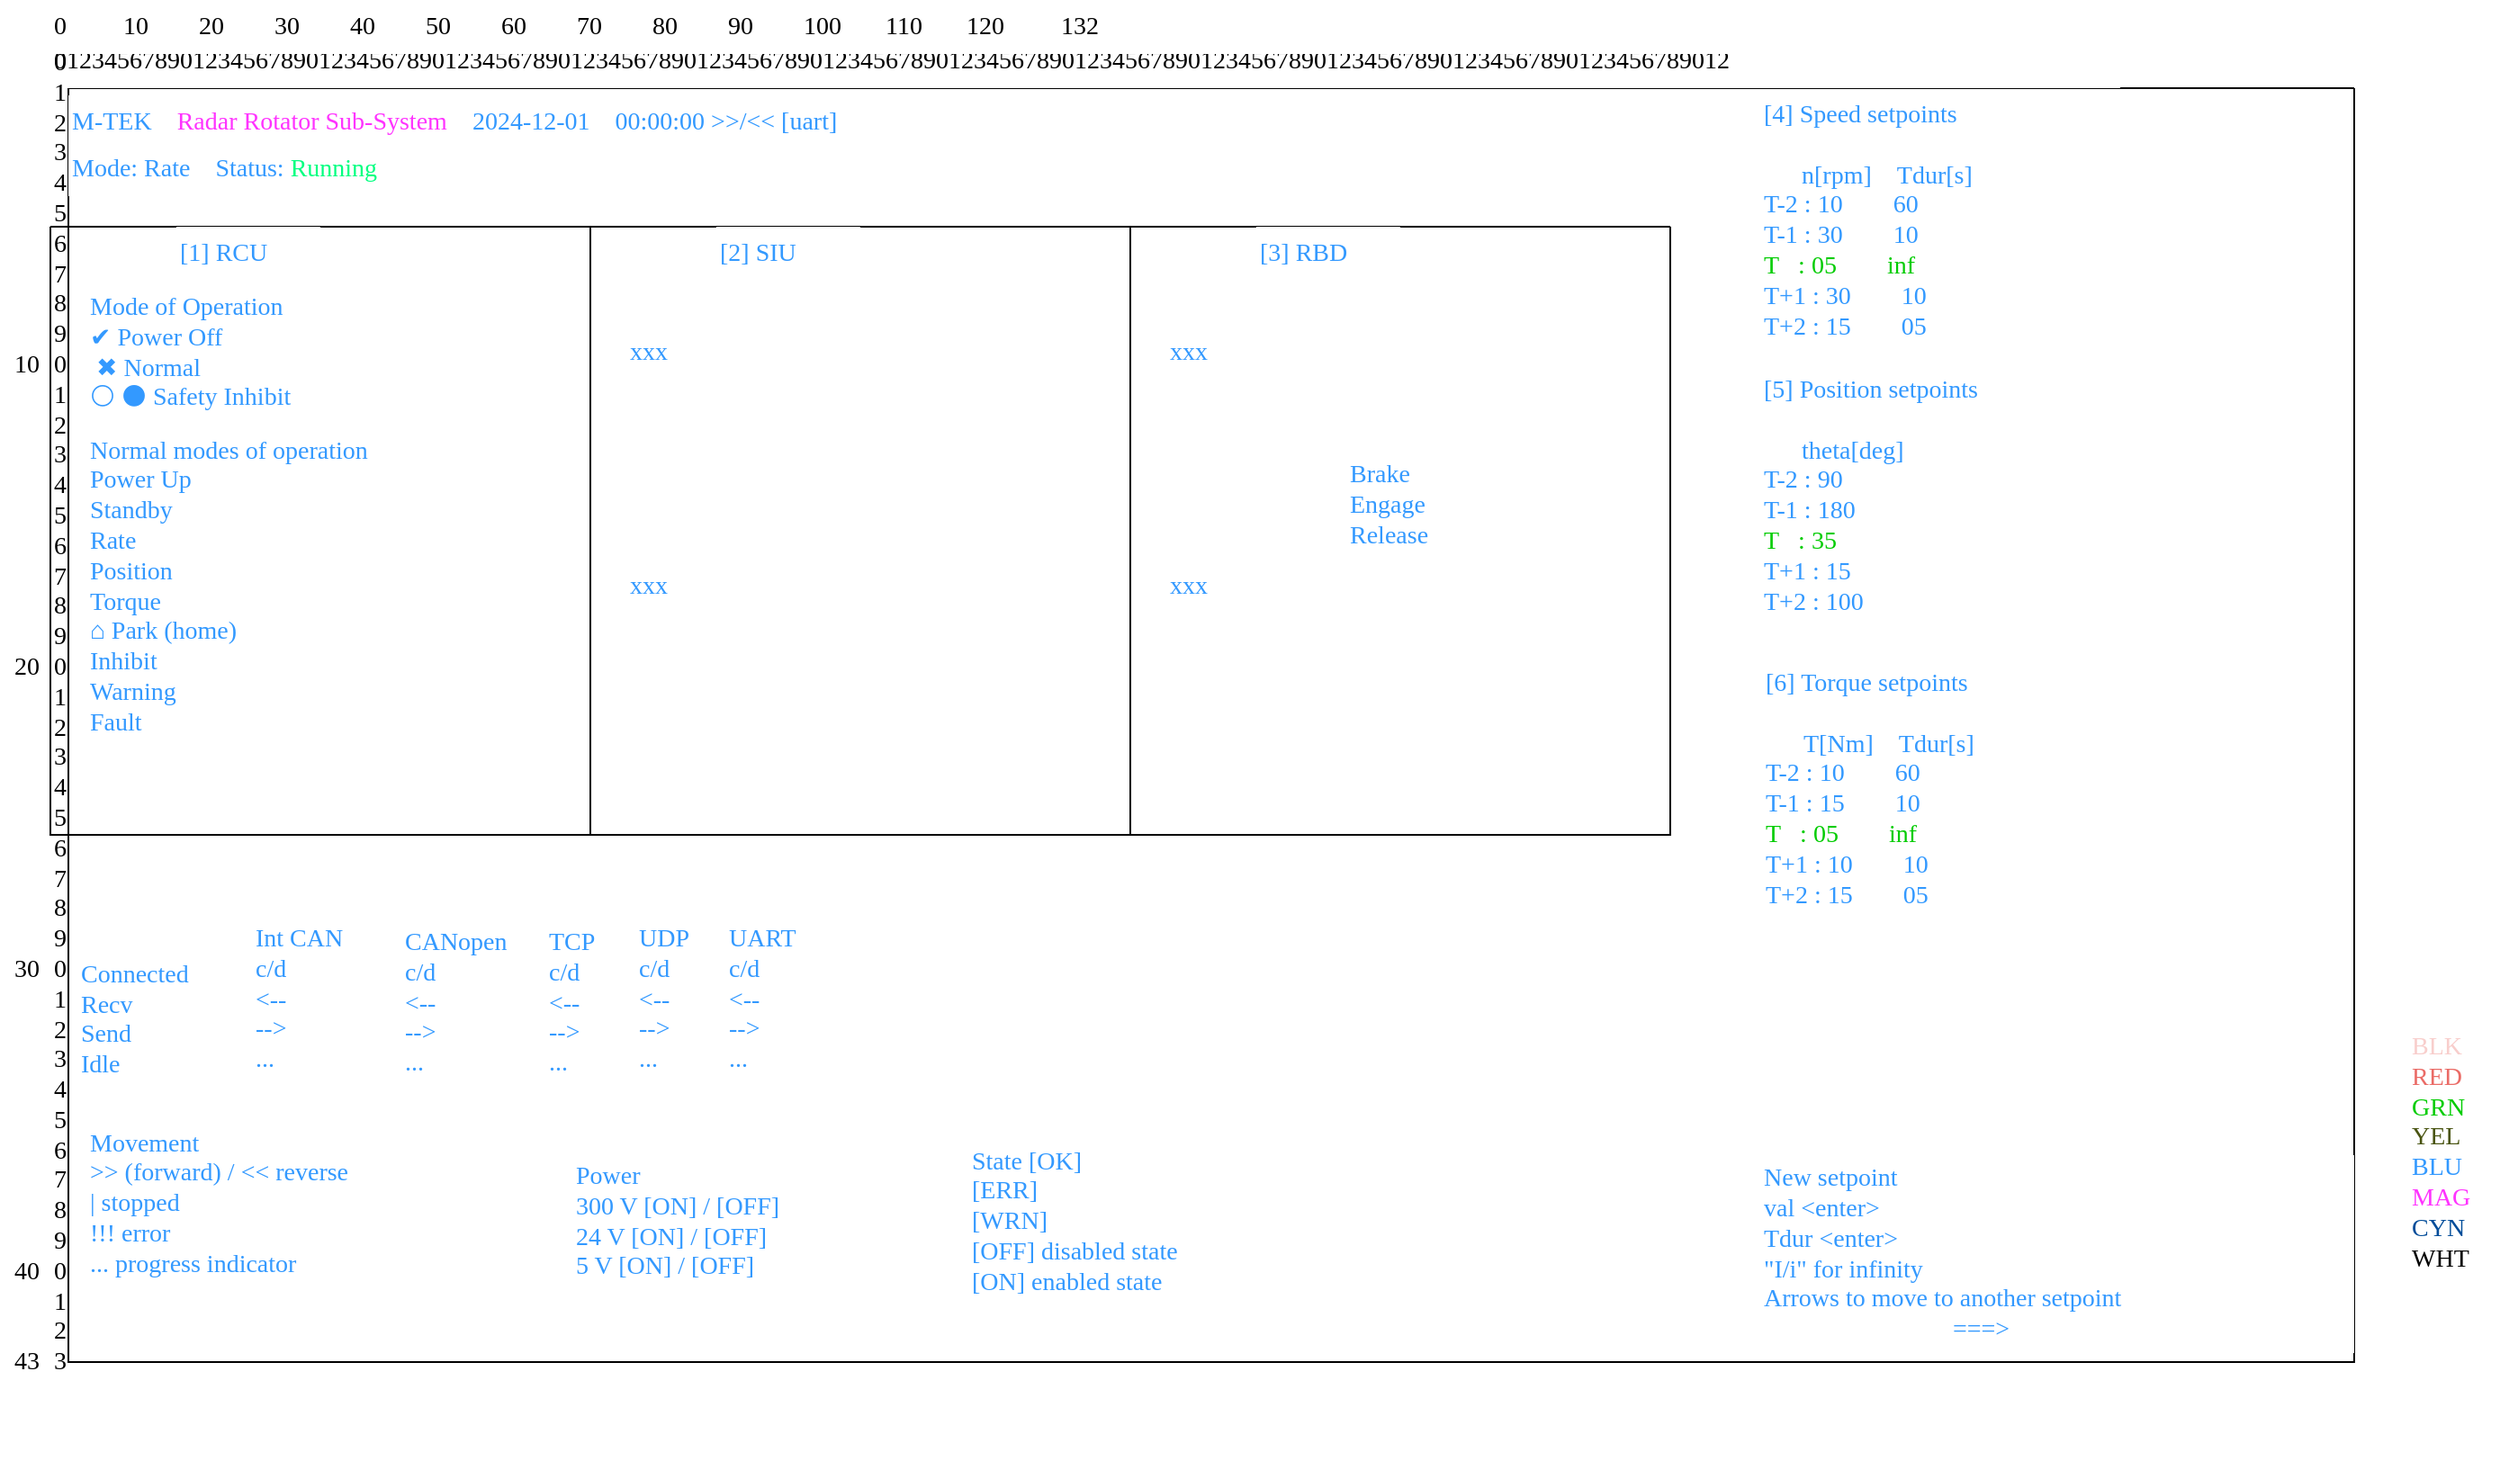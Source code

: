 <mxfile version="25.0.3">
  <diagram name="Page-1" id="gYPdV5KYoYjTxZCbX4Au">
    <mxGraphModel dx="3088" dy="1907" grid="1" gridSize="10" guides="1" tooltips="1" connect="1" arrows="1" fold="1" page="1" pageScale="1" pageWidth="1654" pageHeight="1169" math="0" shadow="0">
      <root>
        <mxCell id="0" />
        <mxCell id="1" parent="0" />
        <mxCell id="oLKlljd090616Nfrw5Nb-1" value="``````````````````````````````````````````" style="swimlane;startSize=0;fontFamily=Lucida Console;fontSize=14;" parent="1" vertex="1">
          <mxGeometry x="20" y="10" width="1270" height="708" as="geometry" />
        </mxCell>
        <mxCell id="LSzqvkUK99cfRbp6Mw0R-2" value="&#xa;" style="swimlane;startSize=0;fontFamily=Lucida Console;fontSize=14;" vertex="1" parent="oLKlljd090616Nfrw5Nb-1">
          <mxGeometry x="-10" y="77" width="300" height="338" as="geometry" />
        </mxCell>
        <mxCell id="LSzqvkUK99cfRbp6Mw0R-15" value="&lt;div&gt;&lt;span style=&quot;background-color: initial;&quot;&gt;&lt;font color=&quot;#3399ff&quot;&gt;Mode of Operation&lt;/font&gt;&lt;/span&gt;&lt;/div&gt;&lt;div&gt;&lt;font color=&quot;#3399ff&quot;&gt;&lt;div&gt;✔&amp;nbsp;Power Off&lt;/div&gt;&lt;div&gt;&amp;nbsp;✖ Normal&amp;nbsp;&lt;/div&gt;&lt;div&gt;⚪ ⚫&amp;nbsp;Safety Inhibit&lt;/div&gt;&lt;/font&gt;&lt;/div&gt;" style="text;html=1;align=left;verticalAlign=middle;resizable=0;points=[];autosize=1;strokeColor=none;fillColor=default;fontFamily=Lucida Console;fontSize=14;" vertex="1" parent="LSzqvkUK99cfRbp6Mw0R-2">
          <mxGeometry x="20" y="30" width="200" height="80" as="geometry" />
        </mxCell>
        <mxCell id="LSzqvkUK99cfRbp6Mw0R-17" value="&lt;div&gt;&lt;span style=&quot;color: rgb(51, 153, 255); background-color: initial;&quot;&gt;Normal modes of operation&lt;/span&gt;&lt;/div&gt;&lt;div&gt;&lt;span style=&quot;background-color: initial;&quot;&gt;&lt;font color=&quot;#3399ff&quot;&gt;&lt;div style=&quot;&quot;&gt;Power Up&lt;/div&gt;&lt;div style=&quot;&quot;&gt;Standby&lt;/div&gt;&lt;div style=&quot;&quot;&gt;Rate&amp;nbsp;&lt;/div&gt;&lt;div style=&quot;&quot;&gt;Position&lt;/div&gt;&lt;div style=&quot;&quot;&gt;Torque&amp;nbsp;&lt;/div&gt;&lt;/font&gt;&lt;/span&gt;&lt;span style=&quot;background-color: initial;&quot;&gt;&lt;font color=&quot;#3399ff&quot;&gt;&lt;div style=&quot;&quot;&gt;&lt;span style=&quot;background-color: initial; color: rgb(0, 0, 0);&quot;&gt;&lt;font color=&quot;#3399ff&quot;&gt;⌂&amp;nbsp;&lt;/font&gt;&lt;/span&gt;Park (home)&lt;/div&gt;&lt;div style=&quot;&quot;&gt;Inhibit&lt;/div&gt;&lt;div style=&quot;&quot;&gt;Warning&lt;/div&gt;&lt;div style=&quot;&quot;&gt;Fault&amp;nbsp;&lt;/div&gt;&lt;/font&gt;&lt;/span&gt;&lt;/div&gt;" style="text;html=1;align=left;verticalAlign=middle;resizable=0;points=[];autosize=1;strokeColor=none;fillColor=default;fontFamily=Lucida Console;fontSize=14;" vertex="1" parent="LSzqvkUK99cfRbp6Mw0R-2">
          <mxGeometry x="20" y="110" width="230" height="180" as="geometry" />
        </mxCell>
        <mxCell id="LSzqvkUK99cfRbp6Mw0R-18" value="&lt;div&gt;&lt;font color=&quot;#3399ff&quot;&gt;[1] RCU&lt;/font&gt;&lt;/div&gt;" style="text;html=1;align=left;verticalAlign=middle;resizable=0;points=[];autosize=1;strokeColor=none;fillColor=default;fontFamily=Lucida Console;fontSize=14;" vertex="1" parent="LSzqvkUK99cfRbp6Mw0R-2">
          <mxGeometry x="70" width="80" height="30" as="geometry" />
        </mxCell>
        <mxCell id="oLKlljd090616Nfrw5Nb-26" value="&lt;div&gt;&lt;font color=&quot;#3399ff&quot;&gt;Movement&lt;/font&gt;&lt;/div&gt;&lt;div&gt;&lt;font color=&quot;#3399ff&quot;&gt;&amp;gt;&amp;gt; (forward) / &amp;lt;&amp;lt; reverse&lt;/font&gt;&lt;/div&gt;&lt;div&gt;&lt;font color=&quot;#3399ff&quot;&gt;| stopped&lt;/font&gt;&lt;/div&gt;&lt;div&gt;&lt;font color=&quot;#3399ff&quot;&gt;!!! error&lt;/font&gt;&lt;/div&gt;&lt;div&gt;&lt;font color=&quot;#3399ff&quot;&gt;... progress indicator&lt;/font&gt;&lt;/div&gt;" style="text;html=1;align=left;verticalAlign=middle;resizable=0;points=[];autosize=1;strokeColor=none;fillColor=default;fontFamily=Lucida Console;fontSize=14;" parent="oLKlljd090616Nfrw5Nb-1" vertex="1">
          <mxGeometry x="10" y="570" width="230" height="100" as="geometry" />
        </mxCell>
        <mxCell id="oLKlljd090616Nfrw5Nb-27" value="&lt;div&gt;&lt;font color=&quot;#3399ff&quot;&gt;Power&lt;/font&gt;&lt;/div&gt;&lt;div&gt;&lt;font color=&quot;#3399ff&quot;&gt;300 V [ON] / [OFF]&lt;/font&gt;&lt;/div&gt;&lt;div&gt;&lt;span style=&quot;color: rgb(51, 153, 255);&quot;&gt;24 V [ON] / [OFF]&lt;/span&gt;&lt;font color=&quot;#3399ff&quot;&gt;&lt;/font&gt;&lt;/div&gt;&lt;div&gt;&lt;span style=&quot;color: rgb(51, 153, 255);&quot;&gt;5 V [ON] / [OFF]&lt;/span&gt;&lt;span style=&quot;color: rgb(51, 153, 255);&quot;&gt;&lt;/span&gt;&lt;/div&gt;" style="text;html=1;align=left;verticalAlign=middle;resizable=0;points=[];autosize=1;strokeColor=none;fillColor=default;fontFamily=Lucida Console;fontSize=14;" parent="oLKlljd090616Nfrw5Nb-1" vertex="1">
          <mxGeometry x="280" y="590" width="180" height="80" as="geometry" />
        </mxCell>
        <mxCell id="oLKlljd090616Nfrw5Nb-18" value="&lt;font color=&quot;#3399ff&quot;&gt;State [OK]&amp;nbsp;&lt;/font&gt;&lt;div&gt;&lt;font color=&quot;#3399ff&quot;&gt;[ERR]&amp;nbsp;&lt;/font&gt;&lt;/div&gt;&lt;div&gt;&lt;font color=&quot;#3399ff&quot;&gt;[WRN]&lt;/font&gt;&lt;/div&gt;&lt;div&gt;&lt;font color=&quot;#3399ff&quot;&gt;[OFF] disabled state&lt;/font&gt;&lt;/div&gt;&lt;div&gt;&lt;font color=&quot;#3399ff&quot;&gt;[ON] enabled state&lt;/font&gt;&lt;/div&gt;" style="text;html=1;align=left;verticalAlign=middle;resizable=0;points=[];autosize=1;strokeColor=none;fillColor=default;fontFamily=Lucida Console;fontSize=14;" parent="oLKlljd090616Nfrw5Nb-1" vertex="1">
          <mxGeometry x="500" y="580" width="190" height="100" as="geometry" />
        </mxCell>
        <mxCell id="LSzqvkUK99cfRbp6Mw0R-57" value="&#xa;" style="swimlane;startSize=0;fontFamily=Lucida Console;fontSize=14;" vertex="1" parent="oLKlljd090616Nfrw5Nb-1">
          <mxGeometry x="290" y="77" width="300" height="338" as="geometry" />
        </mxCell>
        <mxCell id="LSzqvkUK99cfRbp6Mw0R-58" value="&lt;div&gt;&lt;font color=&quot;#3399ff&quot;&gt;xxx&lt;/font&gt;&lt;/div&gt;" style="text;html=1;align=left;verticalAlign=middle;resizable=0;points=[];autosize=1;strokeColor=none;fillColor=default;fontFamily=Lucida Console;fontSize=14;" vertex="1" parent="LSzqvkUK99cfRbp6Mw0R-57">
          <mxGeometry x="20" y="55" width="50" height="30" as="geometry" />
        </mxCell>
        <mxCell id="LSzqvkUK99cfRbp6Mw0R-59" value="&lt;div&gt;&lt;font color=&quot;#3399ff&quot;&gt;xxx&lt;/font&gt;&lt;/div&gt;" style="text;html=1;align=left;verticalAlign=middle;resizable=0;points=[];autosize=1;strokeColor=none;fillColor=default;fontFamily=Lucida Console;fontSize=14;" vertex="1" parent="LSzqvkUK99cfRbp6Mw0R-57">
          <mxGeometry x="20" y="185" width="50" height="30" as="geometry" />
        </mxCell>
        <mxCell id="LSzqvkUK99cfRbp6Mw0R-60" value="&lt;div&gt;&lt;font color=&quot;#3399ff&quot;&gt;[2] SIU&lt;/font&gt;&lt;/div&gt;" style="text;html=1;align=left;verticalAlign=middle;resizable=0;points=[];autosize=1;strokeColor=none;fillColor=default;fontFamily=Lucida Console;fontSize=14;" vertex="1" parent="LSzqvkUK99cfRbp6Mw0R-57">
          <mxGeometry x="70" width="80" height="30" as="geometry" />
        </mxCell>
        <mxCell id="LSzqvkUK99cfRbp6Mw0R-61" value="&#xa;" style="swimlane;startSize=0;fontFamily=Lucida Console;fontSize=14;" vertex="1" parent="oLKlljd090616Nfrw5Nb-1">
          <mxGeometry x="590" y="77" width="300" height="338" as="geometry" />
        </mxCell>
        <mxCell id="LSzqvkUK99cfRbp6Mw0R-62" value="&lt;div&gt;&lt;font color=&quot;#3399ff&quot;&gt;xxx&lt;/font&gt;&lt;/div&gt;" style="text;html=1;align=left;verticalAlign=middle;resizable=0;points=[];autosize=1;strokeColor=none;fillColor=default;fontFamily=Lucida Console;fontSize=14;" vertex="1" parent="LSzqvkUK99cfRbp6Mw0R-61">
          <mxGeometry x="20" y="55" width="50" height="30" as="geometry" />
        </mxCell>
        <mxCell id="LSzqvkUK99cfRbp6Mw0R-63" value="&lt;div&gt;&lt;font color=&quot;#3399ff&quot;&gt;xxx&lt;/font&gt;&lt;/div&gt;" style="text;html=1;align=left;verticalAlign=middle;resizable=0;points=[];autosize=1;strokeColor=none;fillColor=default;fontFamily=Lucida Console;fontSize=14;" vertex="1" parent="LSzqvkUK99cfRbp6Mw0R-61">
          <mxGeometry x="20" y="185" width="50" height="30" as="geometry" />
        </mxCell>
        <mxCell id="LSzqvkUK99cfRbp6Mw0R-64" value="&lt;div&gt;&lt;font color=&quot;#3399ff&quot;&gt;[3] RBD&lt;/font&gt;&lt;/div&gt;" style="text;html=1;align=left;verticalAlign=middle;resizable=0;points=[];autosize=1;strokeColor=none;fillColor=default;fontFamily=Lucida Console;fontSize=14;" vertex="1" parent="LSzqvkUK99cfRbp6Mw0R-61">
          <mxGeometry x="70" width="80" height="30" as="geometry" />
        </mxCell>
        <mxCell id="LSzqvkUK99cfRbp6Mw0R-16" value="&lt;div&gt;&lt;font color=&quot;#3399ff&quot;&gt;Brake&lt;/font&gt;&lt;/div&gt;&lt;div&gt;&lt;font color=&quot;#3399ff&quot;&gt;Engage&lt;/font&gt;&lt;/div&gt;&lt;div&gt;&lt;font color=&quot;#3399ff&quot;&gt;Release&lt;/font&gt;&lt;/div&gt;" style="text;html=1;align=left;verticalAlign=middle;resizable=0;points=[];autosize=1;strokeColor=none;fillColor=default;fontFamily=Lucida Console;fontSize=14;" vertex="1" parent="LSzqvkUK99cfRbp6Mw0R-61">
          <mxGeometry x="120" y="125" width="80" height="60" as="geometry" />
        </mxCell>
        <mxCell id="0JCC86L8l436ZXqpCiF8-4" value="&lt;div&gt;&lt;font color=&quot;#3399ff&quot;&gt;[4] Speed setpoints&lt;/font&gt;&lt;/div&gt;&lt;div&gt;&lt;font color=&quot;#3399ff&quot;&gt;&lt;br&gt;&lt;/font&gt;&lt;/div&gt;&lt;div&gt;&lt;font color=&quot;#3399ff&quot;&gt;&amp;nbsp; &amp;nbsp; &amp;nbsp;&amp;nbsp;&lt;/font&gt;&lt;font color=&quot;#3399ff&quot; style=&quot;background-color: initial;&quot;&gt;n[rpm]&amp;nbsp; &amp;nbsp;&amp;nbsp;&lt;/font&gt;&lt;span style=&quot;background-color: initial; color: rgb(51, 153, 255);&quot;&gt;Tdur[s]&lt;/span&gt;&lt;/div&gt;&lt;div&gt;&lt;font style=&quot;background-color: initial;&quot; color=&quot;#3399ff&quot;&gt;T-2 :&amp;nbsp;&lt;/font&gt;&lt;span style=&quot;background-color: initial; color: rgb(51, 153, 255);&quot;&gt;10&amp;nbsp; &amp;nbsp; &amp;nbsp; &amp;nbsp; 60&lt;/span&gt;&lt;/div&gt;&lt;div&gt;&lt;font color=&quot;#3399ff&quot;&gt;T-1 : 30&amp;nbsp; &amp;nbsp; &amp;nbsp; &amp;nbsp; 10&lt;/font&gt;&lt;/div&gt;&lt;div&gt;&lt;font color=&quot;#00cc00&quot;&gt;T&amp;nbsp; &amp;nbsp;: 05&amp;nbsp; &amp;nbsp; &amp;nbsp; &amp;nbsp; inf&lt;/font&gt;&lt;/div&gt;&lt;div&gt;&lt;font color=&quot;#3399ff&quot;&gt;T+1 : 30&amp;nbsp; &amp;nbsp; &amp;nbsp; &amp;nbsp; 10&lt;/font&gt;&lt;/div&gt;&lt;div&gt;&lt;font color=&quot;#3399ff&quot;&gt;T+2 : 15&amp;nbsp; &amp;nbsp; &amp;nbsp; &amp;nbsp; 05&lt;/font&gt;&lt;/div&gt;&lt;div&gt;&lt;br&gt;&lt;/div&gt;" style="text;html=1;align=left;verticalAlign=middle;resizable=0;points=[];autosize=1;strokeColor=none;fillColor=default;fontFamily=Lucida Console;fontSize=14;" parent="oLKlljd090616Nfrw5Nb-1" vertex="1">
          <mxGeometry x="940" y="2" width="220" height="160" as="geometry" />
        </mxCell>
        <mxCell id="0JCC86L8l436ZXqpCiF8-6" value="&lt;div&gt;&lt;font color=&quot;#3399ff&quot;&gt;[5] Position setpoints&lt;/font&gt;&lt;/div&gt;&lt;div&gt;&lt;font color=&quot;#3399ff&quot;&gt;&lt;br&gt;&lt;/font&gt;&lt;/div&gt;&lt;div&gt;&lt;font color=&quot;#3399ff&quot;&gt;&amp;nbsp; &amp;nbsp; &amp;nbsp;&amp;nbsp;&lt;/font&gt;&lt;font color=&quot;#3399ff&quot; style=&quot;background-color: initial;&quot;&gt;theta[deg]&amp;nbsp;&lt;/font&gt;&lt;/div&gt;&lt;div&gt;&lt;font style=&quot;background-color: initial;&quot; color=&quot;#3399ff&quot;&gt;T-2 : 90&lt;/font&gt;&lt;span style=&quot;background-color: initial; color: rgb(51, 153, 255);&quot;&gt;&amp;nbsp; &amp;nbsp; &amp;nbsp; &amp;nbsp;&amp;nbsp;&lt;/span&gt;&lt;/div&gt;&lt;div&gt;&lt;font color=&quot;#3399ff&quot;&gt;T-1 : 180&amp;nbsp; &amp;nbsp; &amp;nbsp; &amp;nbsp;&amp;nbsp;&lt;/font&gt;&lt;/div&gt;&lt;div&gt;&lt;font color=&quot;#00cc00&quot;&gt;T&amp;nbsp; &amp;nbsp;: 35&amp;nbsp; &amp;nbsp; &amp;nbsp; &amp;nbsp;&amp;nbsp;&lt;/font&gt;&lt;/div&gt;&lt;div&gt;&lt;font color=&quot;#3399ff&quot;&gt;T+1 : 15&amp;nbsp; &amp;nbsp; &amp;nbsp; &amp;nbsp;&amp;nbsp;&lt;/font&gt;&lt;/div&gt;&lt;div&gt;&lt;font color=&quot;#3399ff&quot;&gt;T+2 : 100&amp;nbsp; &amp;nbsp; &amp;nbsp; &amp;nbsp;&amp;nbsp;&lt;/font&gt;&lt;/div&gt;&lt;div&gt;&lt;br&gt;&lt;/div&gt;" style="text;html=1;align=left;verticalAlign=middle;resizable=0;points=[];autosize=1;strokeColor=none;fillColor=default;fontFamily=Lucida Console;fontSize=14;" parent="oLKlljd090616Nfrw5Nb-1" vertex="1">
          <mxGeometry x="940" y="155" width="210" height="160" as="geometry" />
        </mxCell>
        <mxCell id="0JCC86L8l436ZXqpCiF8-7" value="&lt;div&gt;&lt;font color=&quot;#3399ff&quot;&gt;[6] Torque setpoints&lt;/font&gt;&lt;/div&gt;&lt;div&gt;&lt;font color=&quot;#3399ff&quot;&gt;&lt;br&gt;&lt;/font&gt;&lt;/div&gt;&lt;div&gt;&lt;font color=&quot;#3399ff&quot;&gt;&amp;nbsp; &amp;nbsp; &amp;nbsp;&amp;nbsp;&lt;/font&gt;&lt;font color=&quot;#3399ff&quot; style=&quot;background-color: initial;&quot;&gt;T[Nm]&amp;nbsp; &amp;nbsp;&amp;nbsp;&lt;/font&gt;&lt;span style=&quot;background-color: initial; color: rgb(51, 153, 255);&quot;&gt;Tdur[s]&lt;/span&gt;&lt;/div&gt;&lt;div&gt;&lt;font style=&quot;background-color: initial;&quot; color=&quot;#3399ff&quot;&gt;T-2 :&amp;nbsp;&lt;/font&gt;&lt;span style=&quot;background-color: initial; color: rgb(51, 153, 255);&quot;&gt;10&amp;nbsp; &amp;nbsp; &amp;nbsp; &amp;nbsp; 60&lt;/span&gt;&lt;/div&gt;&lt;div&gt;&lt;font color=&quot;#3399ff&quot;&gt;T-1 : 15&amp;nbsp; &amp;nbsp; &amp;nbsp; &amp;nbsp; 10&lt;/font&gt;&lt;/div&gt;&lt;div&gt;&lt;font color=&quot;#00cc00&quot;&gt;T&amp;nbsp; &amp;nbsp;: 05&amp;nbsp; &amp;nbsp; &amp;nbsp; &amp;nbsp; inf&lt;/font&gt;&lt;/div&gt;&lt;div&gt;&lt;font color=&quot;#3399ff&quot;&gt;T+1 : 10&amp;nbsp; &amp;nbsp; &amp;nbsp; &amp;nbsp; 10&lt;/font&gt;&lt;/div&gt;&lt;div&gt;&lt;font color=&quot;#3399ff&quot;&gt;T+2 : 15&amp;nbsp; &amp;nbsp; &amp;nbsp; &amp;nbsp; 05&lt;/font&gt;&lt;/div&gt;&lt;div&gt;&lt;br&gt;&lt;/div&gt;" style="text;html=1;align=left;verticalAlign=middle;resizable=0;points=[];autosize=1;strokeColor=none;fillColor=default;fontFamily=Lucida Console;fontSize=14;" parent="oLKlljd090616Nfrw5Nb-1" vertex="1">
          <mxGeometry x="941" y="318" width="210" height="160" as="geometry" />
        </mxCell>
        <mxCell id="0JCC86L8l436ZXqpCiF8-5" value="&lt;font color=&quot;#3399ff&quot;&gt;New setpoint&amp;nbsp;&lt;/font&gt;&lt;div&gt;&lt;font color=&quot;#3399ff&quot;&gt;val &amp;lt;enter&amp;gt;&lt;/font&gt;&lt;div&gt;&lt;font color=&quot;#3399ff&quot;&gt;Tdur &amp;lt;enter&amp;gt;&lt;/font&gt;&lt;div&gt;&lt;div&gt;&lt;font color=&quot;#3399ff&quot;&gt;&quot;I/i&quot; for infinity&lt;/font&gt;&lt;/div&gt;&lt;div&gt;&lt;span style=&quot;color: rgb(51, 153, 255); background-color: initial;&quot;&gt;Arrows to move to another setpoint&lt;/span&gt;&lt;/div&gt;&lt;/div&gt;&lt;/div&gt;&lt;/div&gt;&lt;div&gt;&lt;div&gt;&lt;font color=&quot;#3399ff&quot;&gt;&amp;nbsp; &amp;nbsp; &amp;nbsp; &amp;nbsp; &amp;nbsp; &amp;nbsp; &amp;nbsp; &amp;nbsp; &amp;nbsp; &amp;nbsp; &amp;nbsp; &amp;nbsp; &amp;nbsp; &amp;nbsp; &amp;nbsp; ===&amp;gt;&amp;nbsp;&amp;nbsp;&lt;/font&gt;&lt;/div&gt;&lt;/div&gt;" style="text;html=1;align=left;verticalAlign=middle;resizable=0;points=[];autosize=1;strokeColor=none;fillColor=default;labelBackgroundColor=none;fontFamily=Lucida Console;fontSize=14;" parent="oLKlljd090616Nfrw5Nb-1" vertex="1">
          <mxGeometry x="940" y="593" width="330" height="110" as="geometry" />
        </mxCell>
        <mxCell id="LSzqvkUK99cfRbp6Mw0R-78" value="" style="group" vertex="1" connectable="0" parent="oLKlljd090616Nfrw5Nb-1">
          <mxGeometry x="5" y="423" width="420" height="160" as="geometry" />
        </mxCell>
        <mxCell id="LSzqvkUK99cfRbp6Mw0R-75" value="&lt;br&gt;&lt;div&gt;&lt;br&gt;&lt;/div&gt;&lt;div&gt;&lt;font color=&quot;#3399ff&quot;&gt;UDP&lt;/font&gt;&lt;/div&gt;&lt;div&gt;&lt;span style=&quot;color: rgb(51, 153, 255); background-color: initial;&quot;&gt;c/d&lt;/span&gt;&lt;/div&gt;&lt;div&gt;&lt;font color=&quot;#3399ff&quot;&gt;&amp;lt;--&lt;/font&gt;&lt;/div&gt;&lt;div&gt;&lt;font color=&quot;#3399ff&quot;&gt;--&amp;gt;&lt;/font&gt;&lt;/div&gt;&lt;div&gt;&lt;font color=&quot;#3399ff&quot;&gt;...&lt;/font&gt;&lt;/div&gt;&lt;div&gt;&lt;font color=&quot;#3399ff&quot;&gt;&lt;br&gt;&lt;/font&gt;&lt;/div&gt;" style="text;html=1;align=left;verticalAlign=middle;resizable=0;points=[];autosize=1;strokeColor=none;fillColor=default;fontFamily=Lucida Console;fontSize=14;" vertex="1" parent="LSzqvkUK99cfRbp6Mw0R-78">
          <mxGeometry x="310" width="50" height="150" as="geometry" />
        </mxCell>
        <mxCell id="LSzqvkUK99cfRbp6Mw0R-76" value="&lt;br&gt;&lt;div&gt;&lt;br&gt;&lt;/div&gt;&lt;div&gt;&lt;span style=&quot;background-color: initial; color: rgb(51, 153, 255);&quot;&gt;UART&lt;/span&gt;&lt;/div&gt;&lt;div&gt;&lt;span style=&quot;background-color: initial; color: rgb(51, 153, 255);&quot;&gt;c/d&lt;/span&gt;&lt;/div&gt;&lt;div&gt;&lt;font color=&quot;#3399ff&quot;&gt;&amp;lt;--&lt;/font&gt;&lt;/div&gt;&lt;div&gt;&lt;font color=&quot;#3399ff&quot;&gt;--&amp;gt;&lt;/font&gt;&lt;/div&gt;&lt;div&gt;&lt;font color=&quot;#3399ff&quot;&gt;...&lt;/font&gt;&lt;/div&gt;&lt;div&gt;&lt;font color=&quot;#3399ff&quot;&gt;&lt;br&gt;&lt;/font&gt;&lt;/div&gt;" style="text;html=1;align=left;verticalAlign=middle;resizable=0;points=[];autosize=1;strokeColor=none;fillColor=default;fontFamily=Lucida Console;fontSize=14;" vertex="1" parent="LSzqvkUK99cfRbp6Mw0R-78">
          <mxGeometry x="360" width="60" height="150" as="geometry" />
        </mxCell>
        <mxCell id="LSzqvkUK99cfRbp6Mw0R-74" value="&lt;br&gt;&lt;div&gt;&lt;br&gt;&lt;/div&gt;&lt;div&gt;&lt;font color=&quot;#3399ff&quot;&gt;TCP&lt;/font&gt;&lt;/div&gt;&lt;div&gt;&lt;span style=&quot;color: rgb(51, 153, 255); background-color: initial;&quot;&gt;c/d&lt;/span&gt;&lt;/div&gt;&lt;div&gt;&lt;font color=&quot;#3399ff&quot;&gt;&amp;lt;--&lt;/font&gt;&lt;/div&gt;&lt;div&gt;&lt;font color=&quot;#3399ff&quot;&gt;--&amp;gt;&lt;/font&gt;&lt;/div&gt;&lt;div&gt;&lt;font color=&quot;#3399ff&quot;&gt;...&lt;/font&gt;&lt;/div&gt;&lt;div&gt;&lt;font color=&quot;#3399ff&quot;&gt;&lt;br&gt;&lt;/font&gt;&lt;/div&gt;" style="text;html=1;align=left;verticalAlign=middle;resizable=0;points=[];autosize=1;strokeColor=none;fillColor=default;fontFamily=Lucida Console;fontSize=14;" vertex="1" parent="LSzqvkUK99cfRbp6Mw0R-78">
          <mxGeometry x="260" y="2.105" width="50" height="150" as="geometry" />
        </mxCell>
        <mxCell id="LSzqvkUK99cfRbp6Mw0R-77" value="" style="group" vertex="1" connectable="0" parent="LSzqvkUK99cfRbp6Mw0R-78">
          <mxGeometry width="260" height="160" as="geometry" />
        </mxCell>
        <mxCell id="LSzqvkUK99cfRbp6Mw0R-70" value="&lt;br&gt;&lt;div&gt;&lt;br&gt;&lt;/div&gt;&lt;div&gt;&lt;font color=&quot;#3399ff&quot;&gt;Connected&lt;/font&gt;&lt;/div&gt;&lt;div&gt;&lt;font color=&quot;#3399ff&quot;&gt;Recv&lt;/font&gt;&lt;/div&gt;&lt;div&gt;&lt;font color=&quot;#3399ff&quot;&gt;Send&lt;/font&gt;&lt;/div&gt;&lt;div&gt;&lt;font color=&quot;#3399ff&quot;&gt;Idle&lt;/font&gt;&lt;/div&gt;" style="text;html=1;align=left;verticalAlign=middle;resizable=0;points=[];autosize=1;strokeColor=none;fillColor=default;fontFamily=Lucida Console;fontSize=14;" vertex="1" parent="LSzqvkUK99cfRbp6Mw0R-77">
          <mxGeometry y="23.158" width="100" height="110" as="geometry" />
        </mxCell>
        <mxCell id="LSzqvkUK99cfRbp6Mw0R-71" value="" style="text;html=1;align=left;verticalAlign=middle;resizable=0;points=[];autosize=1;strokeColor=none;fillColor=default;fontFamily=Lucida Console;fontSize=14;" vertex="1" parent="LSzqvkUK99cfRbp6Mw0R-77">
          <mxGeometry x="130" y="86.316" width="50" height="40" as="geometry" />
        </mxCell>
        <mxCell id="LSzqvkUK99cfRbp6Mw0R-72" value="&lt;br&gt;&lt;div&gt;&lt;br&gt;&lt;/div&gt;&lt;div&gt;&lt;font color=&quot;#3399ff&quot;&gt;Int CAN&lt;/font&gt;&lt;/div&gt;&lt;div&gt;&lt;font color=&quot;#3399ff&quot;&gt;c/d&lt;/font&gt;&lt;/div&gt;&lt;div&gt;&lt;font color=&quot;#3399ff&quot;&gt;&amp;lt;--&lt;/font&gt;&lt;/div&gt;&lt;div&gt;&lt;font color=&quot;#3399ff&quot;&gt;--&amp;gt;&lt;/font&gt;&lt;/div&gt;&lt;div&gt;&lt;font color=&quot;#3399ff&quot;&gt;...&lt;/font&gt;&lt;/div&gt;&lt;div&gt;&lt;font color=&quot;#3399ff&quot;&gt;&lt;br&gt;&lt;/font&gt;&lt;/div&gt;" style="text;html=1;align=left;verticalAlign=middle;resizable=0;points=[];autosize=1;strokeColor=none;fillColor=default;fontFamily=Lucida Console;fontSize=14;" vertex="1" parent="LSzqvkUK99cfRbp6Mw0R-77">
          <mxGeometry x="97" width="80" height="150" as="geometry" />
        </mxCell>
        <mxCell id="LSzqvkUK99cfRbp6Mw0R-73" value="&lt;br&gt;&lt;div&gt;&lt;br&gt;&lt;/div&gt;&lt;div&gt;&lt;span style=&quot;color: rgb(51, 153, 255); background-color: initial;&quot;&gt;CANopen&lt;/span&gt;&lt;/div&gt;&lt;div&gt;&lt;span style=&quot;color: rgb(51, 153, 255); background-color: initial;&quot;&gt;c/d&lt;/span&gt;&lt;/div&gt;&lt;div&gt;&lt;font color=&quot;#3399ff&quot;&gt;&amp;lt;--&lt;/font&gt;&lt;/div&gt;&lt;div&gt;&lt;font color=&quot;#3399ff&quot;&gt;--&amp;gt;&lt;/font&gt;&lt;/div&gt;&lt;div&gt;&lt;font color=&quot;#3399ff&quot;&gt;...&lt;/font&gt;&lt;/div&gt;&lt;div&gt;&lt;font color=&quot;#3399ff&quot;&gt;&lt;br&gt;&lt;/font&gt;&lt;/div&gt;" style="text;html=1;align=left;verticalAlign=middle;resizable=0;points=[];autosize=1;strokeColor=none;fillColor=default;fontFamily=Lucida Console;fontSize=14;" vertex="1" parent="LSzqvkUK99cfRbp6Mw0R-77">
          <mxGeometry x="180" y="2.105" width="80" height="150" as="geometry" />
        </mxCell>
        <mxCell id="oLKlljd090616Nfrw5Nb-9" value="&lt;font color=&quot;#3399ff&quot;&gt;M-TEK&amp;nbsp; &amp;nbsp; &lt;/font&gt;&lt;font color=&quot;#ff33ff&quot;&gt;Radar Rotator Sub-System&amp;nbsp; &amp;nbsp;&amp;nbsp;&lt;/font&gt;&lt;span style=&quot;color: rgb(51, 153, 255);&quot;&gt;2024-12-01&amp;nbsp; &amp;nbsp; 00:00:00&amp;nbsp;&lt;/span&gt;&lt;span style=&quot;color: rgb(51, 153, 255); background-color: initial;&quot;&gt;&amp;gt;&amp;gt;/&amp;lt;&amp;lt; [&lt;/span&gt;&lt;span style=&quot;color: rgb(51, 153, 255);&quot;&gt;uart]&lt;/span&gt;" style="text;html=1;align=left;verticalAlign=middle;resizable=0;points=[];autosize=1;strokeColor=none;fillColor=default;labelBackgroundColor=none;fontFamily=Lucida Console;fontSize=14;" parent="oLKlljd090616Nfrw5Nb-1" vertex="1">
          <mxGeometry y="4" width="630" height="30" as="geometry" />
        </mxCell>
        <mxCell id="oLKlljd090616Nfrw5Nb-10" value="&lt;font color=&quot;#3399ff&quot;&gt;Mode: Rate&amp;nbsp; &amp;nbsp; Status:&amp;nbsp;&lt;/font&gt;&lt;font color=&quot;#00ff80&quot;&gt;Running&amp;nbsp; &amp;nbsp;&lt;/font&gt;" style="text;html=1;align=left;verticalAlign=middle;resizable=0;points=[];autosize=1;strokeColor=none;fillColor=default;fontFamily=Lucida Console;fontSize=14;" parent="oLKlljd090616Nfrw5Nb-1" vertex="1">
          <mxGeometry y="30" width="290" height="30" as="geometry" />
        </mxCell>
        <mxCell id="qkAYrCaB-duEuZqhV6VB-1" value="&lt;font&gt;0123456789012345678901234567890123456789012345678901234567890123456789012345678901234567890123456789012345678901234567890123456789012&lt;/font&gt;" style="text;html=1;align=left;verticalAlign=middle;resizable=0;points=[];autosize=1;strokeColor=none;fillColor=default;fontFamily=Lucida Console;fontSize=14;" parent="1" vertex="1">
          <mxGeometry x="10" y="-20" width="1150" height="30" as="geometry" />
        </mxCell>
        <mxCell id="qkAYrCaB-duEuZqhV6VB-2" value="&lt;font&gt;0&amp;nbsp; &amp;nbsp; &amp;nbsp; &amp;nbsp; &amp;nbsp;10&amp;nbsp; &amp;nbsp; &amp;nbsp; &amp;nbsp; 20&amp;nbsp; &amp;nbsp; &amp;nbsp; &amp;nbsp; 30&amp;nbsp; &amp;nbsp; &amp;nbsp; &amp;nbsp; 40&amp;nbsp; &amp;nbsp; &amp;nbsp; &amp;nbsp; 50&amp;nbsp; &amp;nbsp; &amp;nbsp; &amp;nbsp; 60&amp;nbsp; &amp;nbsp; &amp;nbsp; &amp;nbsp; 70&amp;nbsp; &amp;nbsp; &amp;nbsp; &amp;nbsp; 80&amp;nbsp; &amp;nbsp; &amp;nbsp; &amp;nbsp; 90&amp;nbsp; &amp;nbsp; &amp;nbsp; &amp;nbsp; 100&amp;nbsp; &amp;nbsp; &amp;nbsp; &amp;nbsp;110&amp;nbsp; &amp;nbsp; &amp;nbsp; &amp;nbsp;120&amp;nbsp; &amp;nbsp; &amp;nbsp; &amp;nbsp; &amp;nbsp;132&amp;nbsp;&lt;/font&gt;" style="text;html=1;align=left;verticalAlign=middle;resizable=0;points=[];autosize=1;strokeColor=none;fillColor=default;fontFamily=Lucida Console;fontSize=14;" parent="1" vertex="1">
          <mxGeometry x="10" y="-39" width="1170" height="30" as="geometry" />
        </mxCell>
        <mxCell id="0JCC86L8l436ZXqpCiF8-2" value="&lt;div&gt;&lt;br&gt;&lt;/div&gt;&lt;div&gt;&lt;br&gt;&lt;/div&gt;&lt;div&gt;&lt;br&gt;&lt;/div&gt;&lt;div&gt;&lt;br&gt;&lt;/div&gt;&lt;div&gt;&lt;br&gt;&lt;/div&gt;&lt;div&gt;&lt;br&gt;&lt;/div&gt;&lt;div&gt;&lt;br&gt;&lt;/div&gt;&lt;div&gt;&lt;br&gt;&lt;/div&gt;&lt;div&gt;&lt;br&gt;&lt;/div&gt;&lt;br&gt;&lt;div&gt;10&lt;/div&gt;&lt;div&gt;&lt;br&gt;&lt;/div&gt;&lt;div&gt;&lt;br&gt;&lt;/div&gt;&lt;div&gt;&lt;br&gt;&lt;/div&gt;&lt;div&gt;&lt;br&gt;&lt;/div&gt;&lt;div&gt;&lt;br&gt;&lt;/div&gt;&lt;div&gt;&lt;br&gt;&lt;/div&gt;&lt;div&gt;&lt;br&gt;&lt;/div&gt;&lt;div&gt;&lt;br&gt;&lt;/div&gt;&lt;div&gt;&lt;br&gt;&lt;/div&gt;&lt;div&gt;20&lt;/div&gt;&lt;div&gt;&lt;br&gt;&lt;/div&gt;&lt;div&gt;&lt;br&gt;&lt;/div&gt;&lt;div&gt;&lt;br&gt;&lt;/div&gt;&lt;div&gt;&lt;br&gt;&lt;/div&gt;&lt;div&gt;&lt;br&gt;&lt;/div&gt;&lt;div&gt;&lt;br&gt;&lt;/div&gt;&lt;div&gt;&lt;br&gt;&lt;/div&gt;&lt;div&gt;&lt;br&gt;&lt;/div&gt;&lt;div&gt;&lt;br&gt;&lt;/div&gt;&lt;div&gt;30&lt;/div&gt;&lt;div&gt;&lt;br&gt;&lt;/div&gt;&lt;div&gt;&lt;br&gt;&lt;/div&gt;&lt;div&gt;&lt;br&gt;&lt;/div&gt;&lt;div&gt;&lt;br&gt;&lt;/div&gt;&lt;div&gt;&lt;br&gt;&lt;/div&gt;&lt;div&gt;&lt;br&gt;&lt;/div&gt;&lt;div&gt;&lt;br&gt;&lt;/div&gt;&lt;div&gt;&lt;br&gt;&lt;/div&gt;&lt;div&gt;&lt;br&gt;&lt;/div&gt;&lt;div&gt;40&lt;/div&gt;&lt;div&gt;&lt;br&gt;&lt;/div&gt;&lt;div&gt;&lt;br&gt;&lt;/div&gt;&lt;div&gt;43&lt;/div&gt;&lt;div&gt;&lt;br&gt;&lt;/div&gt;&lt;div&gt;&lt;br&gt;&lt;/div&gt;&lt;div&gt;&lt;br&gt;&lt;/div&gt;" style="text;whiteSpace=wrap;html=1;align=right;fontFamily=Lucida Console;fontSize=14;" parent="1" vertex="1">
          <mxGeometry x="-18" y="-19" width="24" height="240" as="geometry" />
        </mxCell>
        <mxCell id="qkAYrCaB-duEuZqhV6VB-3" value="0&lt;div&gt;1&lt;/div&gt;&lt;div&gt;2&lt;/div&gt;&lt;div&gt;3&lt;/div&gt;&lt;div&gt;4&lt;/div&gt;&lt;div&gt;5&lt;/div&gt;&lt;div&gt;6&lt;/div&gt;&lt;div&gt;7&lt;/div&gt;&lt;div&gt;8&lt;/div&gt;&lt;div&gt;9&lt;/div&gt;&lt;div&gt;0&lt;/div&gt;&lt;div&gt;1&lt;/div&gt;&lt;div&gt;2&lt;/div&gt;&lt;div&gt;3&lt;/div&gt;&lt;div&gt;4&lt;/div&gt;&lt;div&gt;5&lt;/div&gt;&lt;div&gt;6&lt;/div&gt;&lt;div&gt;7&lt;/div&gt;&lt;div&gt;8&lt;/div&gt;&lt;div&gt;9&lt;/div&gt;&lt;div&gt;0&lt;/div&gt;&lt;div&gt;1&lt;/div&gt;&lt;div&gt;2&lt;/div&gt;&lt;div&gt;3&lt;/div&gt;&lt;div&gt;4&lt;/div&gt;&lt;div&gt;5&lt;/div&gt;&lt;div&gt;6&lt;/div&gt;&lt;div&gt;7&lt;/div&gt;&lt;div&gt;8&lt;/div&gt;&lt;div&gt;9&lt;/div&gt;&lt;div&gt;0&lt;/div&gt;&lt;div&gt;1&lt;/div&gt;&lt;div&gt;2&lt;/div&gt;&lt;div&gt;3&lt;/div&gt;&lt;div&gt;4&lt;/div&gt;&lt;div&gt;5&lt;/div&gt;&lt;div&gt;6&lt;/div&gt;&lt;div&gt;7&lt;/div&gt;&lt;div&gt;8&lt;/div&gt;&lt;div&gt;9&lt;/div&gt;&lt;div&gt;0&lt;/div&gt;&lt;div&gt;1&lt;/div&gt;&lt;div&gt;2&lt;/div&gt;&lt;div&gt;3&lt;/div&gt;&lt;div&gt;&lt;br&gt;&lt;/div&gt;&lt;div&gt;&lt;br&gt;&lt;/div&gt;" style="text;whiteSpace=wrap;html=1;fontFamily=Lucida Console;fontSize=14;" parent="1" vertex="1">
          <mxGeometry x="10" y="-19" width="24" height="240" as="geometry" />
        </mxCell>
        <mxCell id="LSzqvkUK99cfRbp6Mw0R-19" value="&lt;div&gt;&lt;font color=&quot;#f8cecc&quot;&gt;BLK&lt;/font&gt;&lt;/div&gt;&lt;div&gt;&lt;font color=&quot;#ea6b66&quot;&gt;RED&lt;/font&gt;&lt;/div&gt;&lt;div&gt;&lt;span style=&quot;color: rgb(0, 204, 0);&quot;&gt;GRN&lt;/span&gt;&lt;/div&gt;&lt;div&gt;&lt;font color=&quot;#495411&quot;&gt;YEL&lt;/font&gt;&lt;/div&gt;&lt;div&gt;&lt;font color=&quot;#3399ff&quot;&gt;BLU&lt;/font&gt;&lt;/div&gt;&lt;div&gt;&lt;font color=&quot;#ff33ff&quot;&gt;MAG&lt;/font&gt;&lt;/div&gt;&lt;div&gt;&lt;font color=&quot;#004c99&quot;&gt;CYN&lt;/font&gt;&lt;/div&gt;&lt;div&gt;WHT&lt;/div&gt;&lt;div&gt;&lt;br&gt;&lt;/div&gt;" style="text;html=1;align=left;verticalAlign=middle;resizable=0;points=[];autosize=1;strokeColor=none;fillColor=default;fontFamily=Lucida Console;fontSize=14;" vertex="1" parent="1">
          <mxGeometry x="1320" y="530" width="50" height="160" as="geometry" />
        </mxCell>
      </root>
    </mxGraphModel>
  </diagram>
</mxfile>
